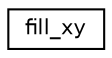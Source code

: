 digraph "Graphical Class Hierarchy"
{
 // INTERACTIVE_SVG=YES
 // LATEX_PDF_SIZE
  edge [fontname="Helvetica",fontsize="10",labelfontname="Helvetica",labelfontsize="10"];
  node [fontname="Helvetica",fontsize="10",shape=record];
  rankdir="LR";
  Node0 [label="fill_xy",height=0.2,width=0.4,color="black", fillcolor="white", style="filled",URL="$interfacehoriz__interp__bicubic__mod_1_1fill__xy.html",tooltip=" "];
}

